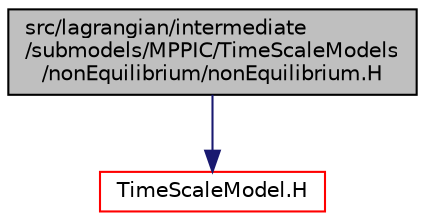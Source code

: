 digraph "src/lagrangian/intermediate/submodels/MPPIC/TimeScaleModels/nonEquilibrium/nonEquilibrium.H"
{
  bgcolor="transparent";
  edge [fontname="Helvetica",fontsize="10",labelfontname="Helvetica",labelfontsize="10"];
  node [fontname="Helvetica",fontsize="10",shape=record];
  Node1 [label="src/lagrangian/intermediate\l/submodels/MPPIC/TimeScaleModels\l/nonEquilibrium/nonEquilibrium.H",height=0.2,width=0.4,color="black", fillcolor="grey75", style="filled", fontcolor="black"];
  Node1 -> Node2 [color="midnightblue",fontsize="10",style="solid",fontname="Helvetica"];
  Node2 [label="TimeScaleModel.H",height=0.2,width=0.4,color="red",URL="$a07115.html"];
}

